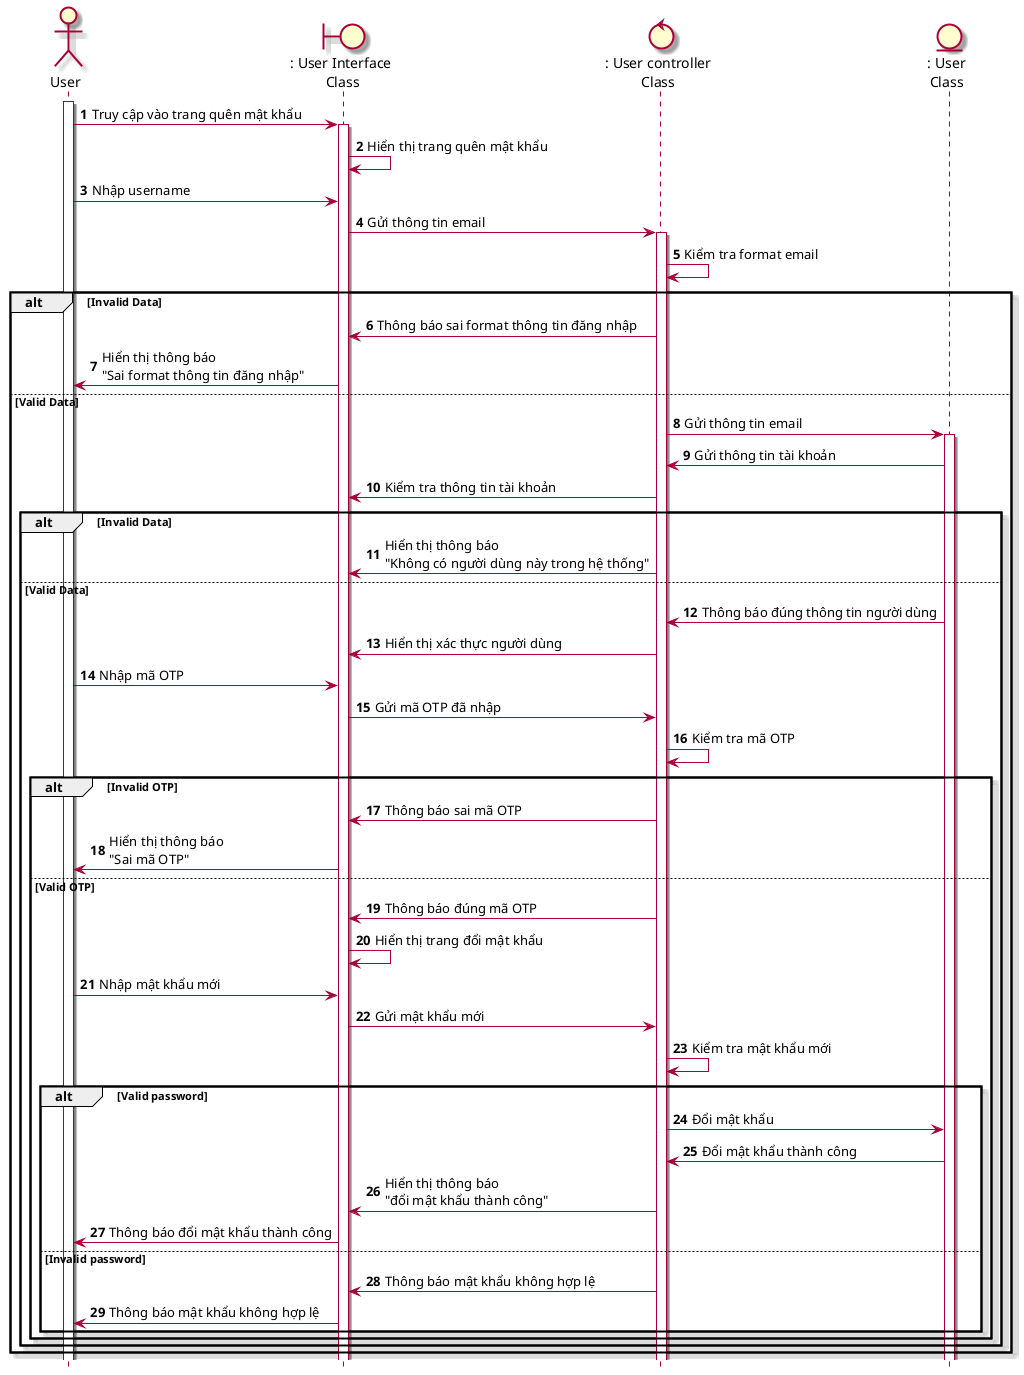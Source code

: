 @startuml SeqQuenMatKhau
skin rose
hide footbox
autonumber
actor user as "User"
boundary userInterface as ": User Interface\n Class"
control userController as ": User controller\nClass"
entity User as ": User\nClass"
user++
user -> userInterface++: Truy cập vào trang quên mật khẩu
userInterface -> userInterface: Hiển thị trang quên mật khẩu
user -> userInterface: Nhập username 
userInterface -> userController++: Gửi thông tin email
userController -> userController: Kiểm tra format email
alt Invalid Data
    userController -> userInterface: Thông báo sai format thông tin đăng nhập
    userInterface -> user: Hiển thị thông báo\n"Sai format thông tin đăng nhập"
else Valid Data
    userController -> User++: Gửi thông tin email
    User -> userController: Gửi thông tin tài khoản
    userController -> userInterface: Kiểm tra thông tin tài khoản
    alt Invalid Data
        userController -> userInterface: Hiển thị thông báo\n"Không có người dùng này trong hệ thống"
    else Valid Data
        User->userController: Thông báo đúng thông tin người dùng
        userController -> userInterface: Hiển thị xác thực người dùng
        user -> userInterface: Nhập mã OTP
        userInterface -> userController: Gửi mã OTP đã nhập
        userController -> userController: Kiểm tra mã OTP
        alt Invalid OTP
        userController -> userInterface: Thông báo sai mã OTP
        userInterface -> user: Hiển thị thông báo\n"Sai mã OTP"
        else Valid OTP
        userController -> userInterface: Thông báo đúng mã OTP
        userInterface -> userInterface: Hiển thị trang đổi mật khẩu
        user -> userInterface: Nhập mật khẩu mới
        userInterface -> userController: Gửi mật khẩu mới
        userController -> userController: Kiểm tra mật khẩu mới
        alt Valid password
        userController -> User: Đổi mật khẩu
        User -> userController: Đổi mật khẩu thành công
        userController -> userInterface: Hiển thị thông báo \n"đổi mật khẩu thành công"
        userInterface -> user: Thông báo đổi mật khẩu thành công
        else Invalid password 
        userController -> userInterface: Thông báo mật khẩu không hợp lệ
        userInterface -> user: Thông báo mật khẩu không hợp lệ
        end
        end
    end 
end
@enduml
